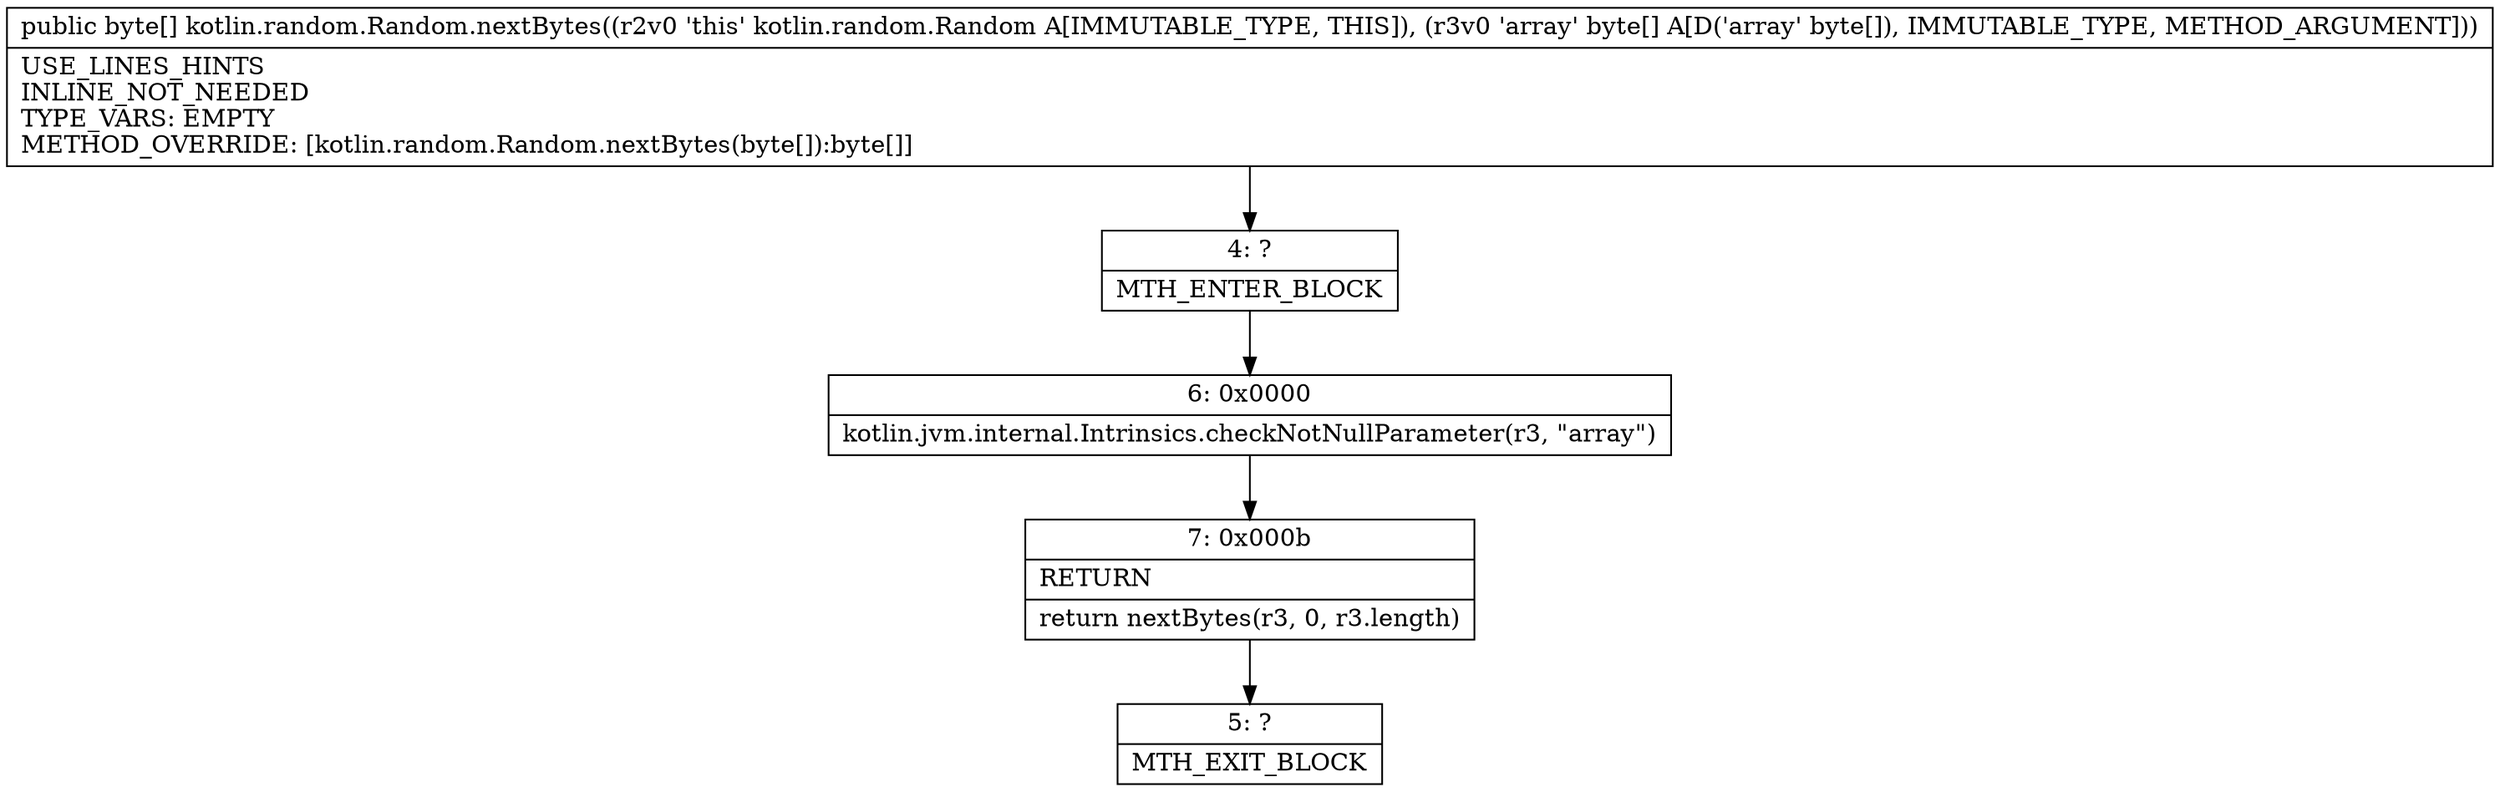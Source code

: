 digraph "CFG forkotlin.random.Random.nextBytes([B)[B" {
Node_4 [shape=record,label="{4\:\ ?|MTH_ENTER_BLOCK\l}"];
Node_6 [shape=record,label="{6\:\ 0x0000|kotlin.jvm.internal.Intrinsics.checkNotNullParameter(r3, \"array\")\l}"];
Node_7 [shape=record,label="{7\:\ 0x000b|RETURN\l|return nextBytes(r3, 0, r3.length)\l}"];
Node_5 [shape=record,label="{5\:\ ?|MTH_EXIT_BLOCK\l}"];
MethodNode[shape=record,label="{public byte[] kotlin.random.Random.nextBytes((r2v0 'this' kotlin.random.Random A[IMMUTABLE_TYPE, THIS]), (r3v0 'array' byte[] A[D('array' byte[]), IMMUTABLE_TYPE, METHOD_ARGUMENT]))  | USE_LINES_HINTS\lINLINE_NOT_NEEDED\lTYPE_VARS: EMPTY\lMETHOD_OVERRIDE: [kotlin.random.Random.nextBytes(byte[]):byte[]]\l}"];
MethodNode -> Node_4;Node_4 -> Node_6;
Node_6 -> Node_7;
Node_7 -> Node_5;
}

